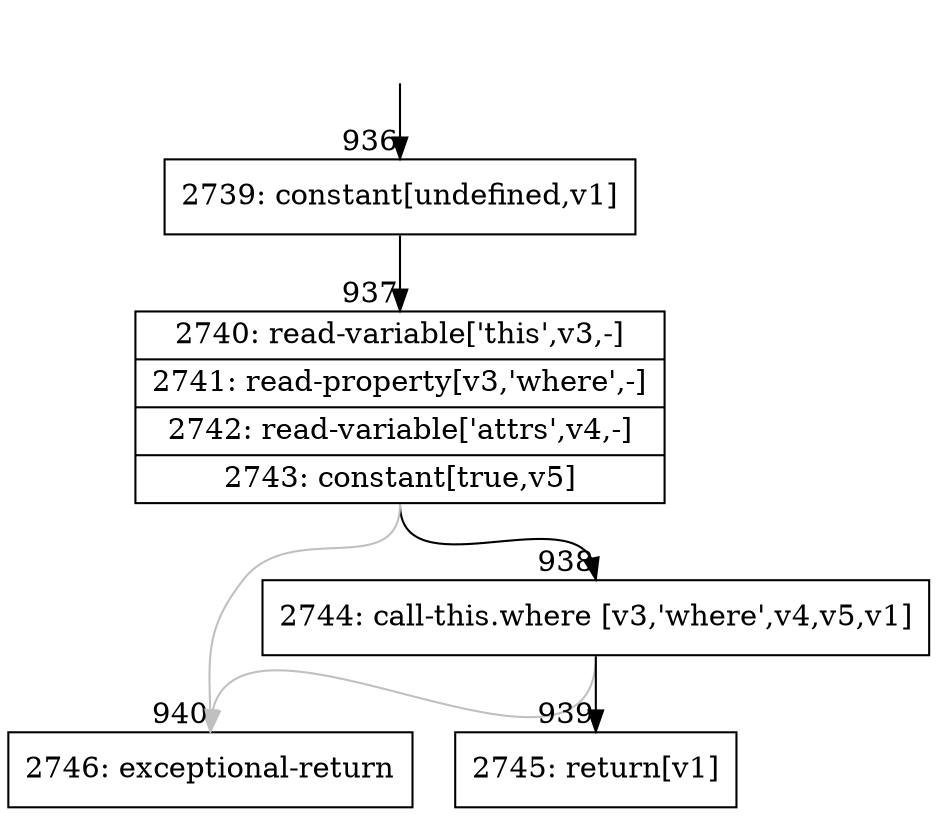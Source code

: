 digraph {
rankdir="TD"
BB_entry62[shape=none,label=""];
BB_entry62 -> BB936 [tailport=s, headport=n, headlabel="    936"]
BB936 [shape=record label="{2739: constant[undefined,v1]}" ] 
BB936 -> BB937 [tailport=s, headport=n, headlabel="      937"]
BB937 [shape=record label="{2740: read-variable['this',v3,-]|2741: read-property[v3,'where',-]|2742: read-variable['attrs',v4,-]|2743: constant[true,v5]}" ] 
BB937 -> BB938 [tailport=s, headport=n, headlabel="      938"]
BB937 -> BB940 [tailport=s, headport=n, color=gray, headlabel="      940"]
BB938 [shape=record label="{2744: call-this.where [v3,'where',v4,v5,v1]}" ] 
BB938 -> BB939 [tailport=s, headport=n, headlabel="      939"]
BB938 -> BB940 [tailport=s, headport=n, color=gray]
BB939 [shape=record label="{2745: return[v1]}" ] 
BB940 [shape=record label="{2746: exceptional-return}" ] 
//#$~ 831
}
